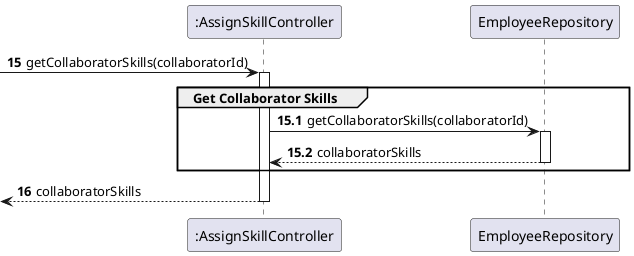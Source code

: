 @startuml
'skinparam monochrome true
skinparam packageStyle rectangle
skinparam shadowing false

participant ":AssignSkillController" as CTRL

autonumber 15
-> CTRL : getCollaboratorSkills(collaboratorId)

autonumber 15.1
activate CTRL
    group Get Collaborator Skills
        CTRL -> EmployeeRepository : getCollaboratorSkills(collaboratorId)
        activate EmployeeRepository
            EmployeeRepository --> CTRL : collaboratorSkills
        deactivate EmployeeRepository
    end

    autonumber 16
    <-- CTRL : collaboratorSkills
deactivate CTRL
@enduml

